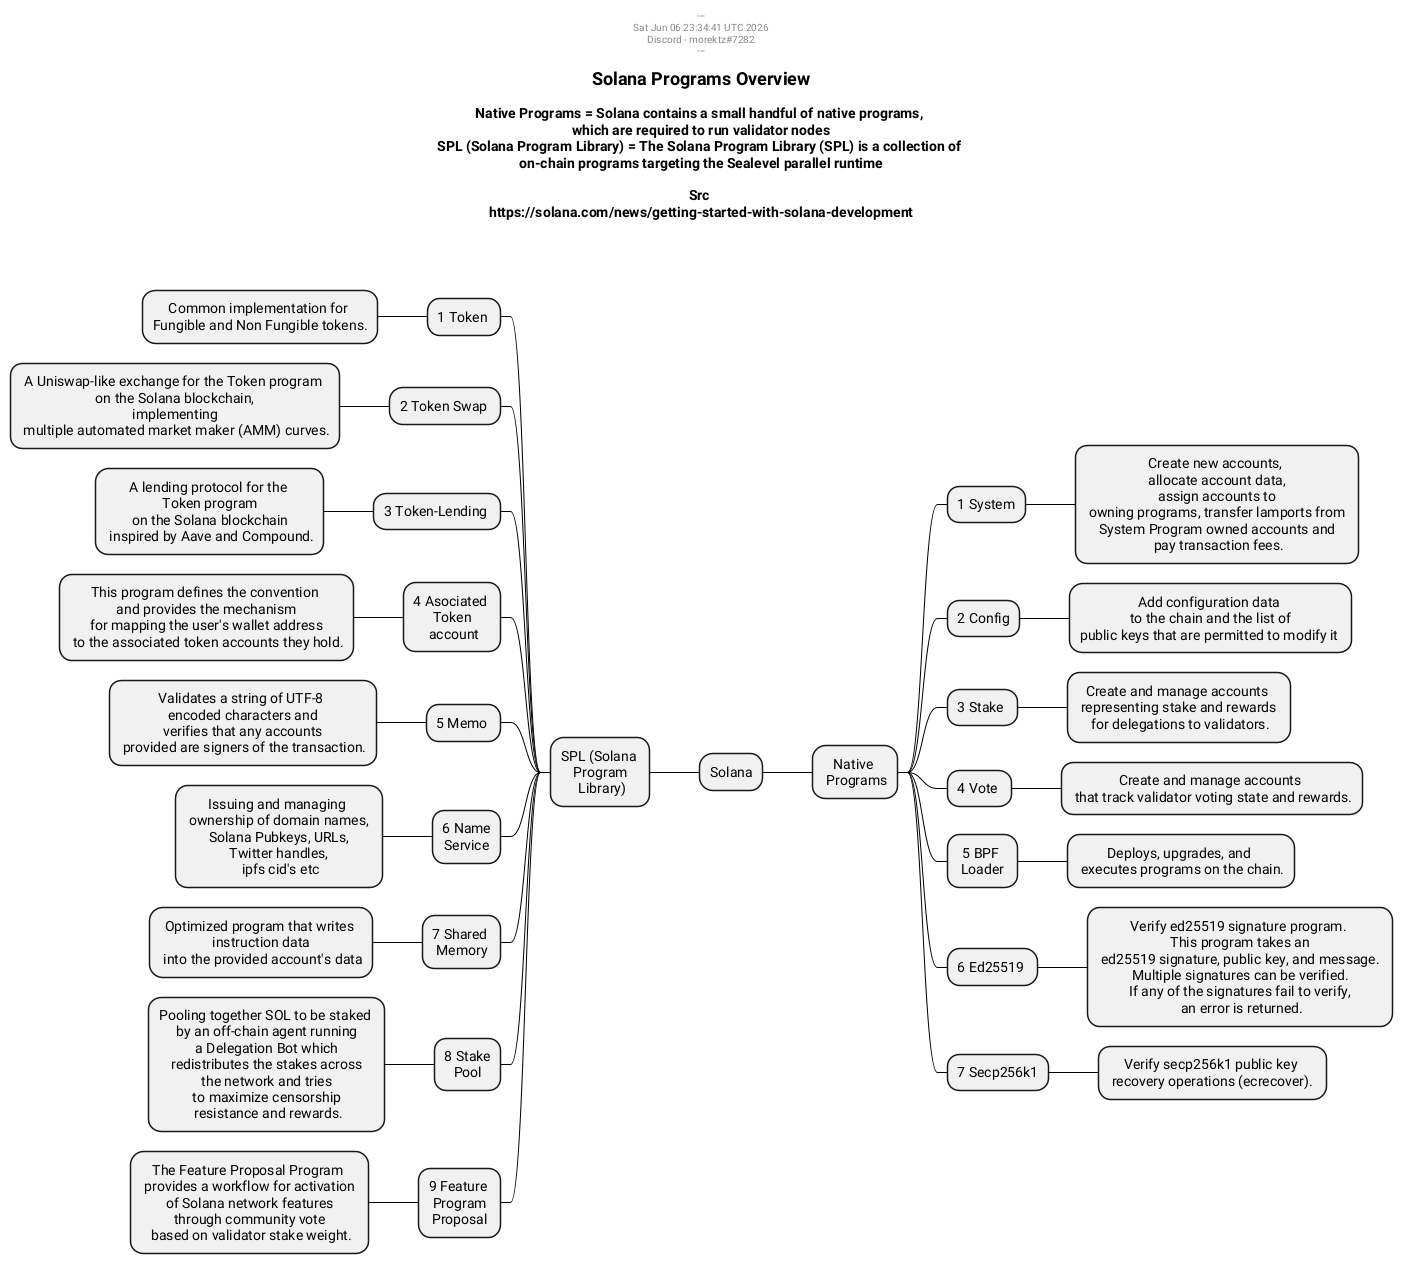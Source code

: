 @startmindmap

/' 
This is based off this article 
https://solana.com/news/getting-started-with-solana-development
This generates the stuff mentioned in the above link
'/


'scale 2 

' Styling

skinparam {
    DefaultTextAlignment Center
    DefaultFontName Roboto
    ArrowColor Black
}



header 
---
%date()
Discord - morektz#7282
---
end header 

title 
= Solana Programs Overview 

Native Programs = Solana contains a small handful of native programs, 
which are required to run validator nodes
SPL (Solana Program Library) = The Solana Program Library (SPL) is a collection of 
on-chain programs targeting the Sealevel parallel runtime

Src 
https://solana.com/news/getting-started-with-solana-development



end title 




+ Solana

++ Native \n Programs
+++ 1 System
++++ Create new accounts, \n allocate account data, \n assign accounts to \n owning programs, transfer lamports from \n System Program owned accounts and \n pay transaction fees.
+++ 2 Config
++++ Add configuration data \n to the chain and the list of \npublic keys that are permitted to modify it 
+++ 3 Stake 
++++ Create and manage accounts \n representing stake and rewards \n for delegations to validators.
+++ 4 Vote 
++++ Create and manage accounts \n that track validator voting state and rewards.
+++ 5 BPF \n Loader 
++++ Deploys, upgrades, and \n executes programs on the chain.
+++ 6 Ed25519 
++++ Verify ed25519 signature program. \n This program takes an \n ed25519 signature, public key, and message. \n Multiple signatures can be verified. \n If any of the signatures fail to verify, \n an error is returned.
+++ 7 Secp256k1
++++ Verify secp256k1 public key \n recovery operations (ecrecover). 

-- SPL (Solana \n Program \n Library)
--- 1 Token 
---- Common implementation for \nFungible and Non Fungible tokens.
--- 2 Token Swap 
---- A Uniswap-like exchange for the Token program \n on the Solana blockchain, \n implementing \n multiple automated market maker (AMM) curves.
--- 3 Token-Lending 
---- A lending protocol for the \n Token program \n on the Solana blockchain \n inspired by Aave and Compound.
--- 4 Asociated \n Token \n account
---- This program defines the convention \n and provides the mechanism \n for mapping the user's wallet address \n to the associated token accounts they hold.
--- 5 Memo 
---- Validates a string of UTF-8 \n encoded characters and \n verifies that any accounts \n provided are signers of the transaction.
--- 6 Name\nService
---- Issuing and managing \n ownership of domain names, \n Solana Pubkeys, URLs, \n Twitter handles, \n ipfs cid's etc
--- 7 Shared \n Memory 
---- Optimized program that writes \n instruction data \n into the provided account's data
--- 8 Stake\nPool
---- Pooling together SOL to be staked \n by an off-chain agent running \n a Delegation Bot which \n redistributes the stakes across \n the network and tries \n to maximize censorship \n resistance and rewards.
--- 9 Feature \n Program \n Proposal 
---- The Feature Proposal Program \n provides a workflow for activation \n of Solana network features \n through community vote \n based on validator stake weight.
@endmindmap
